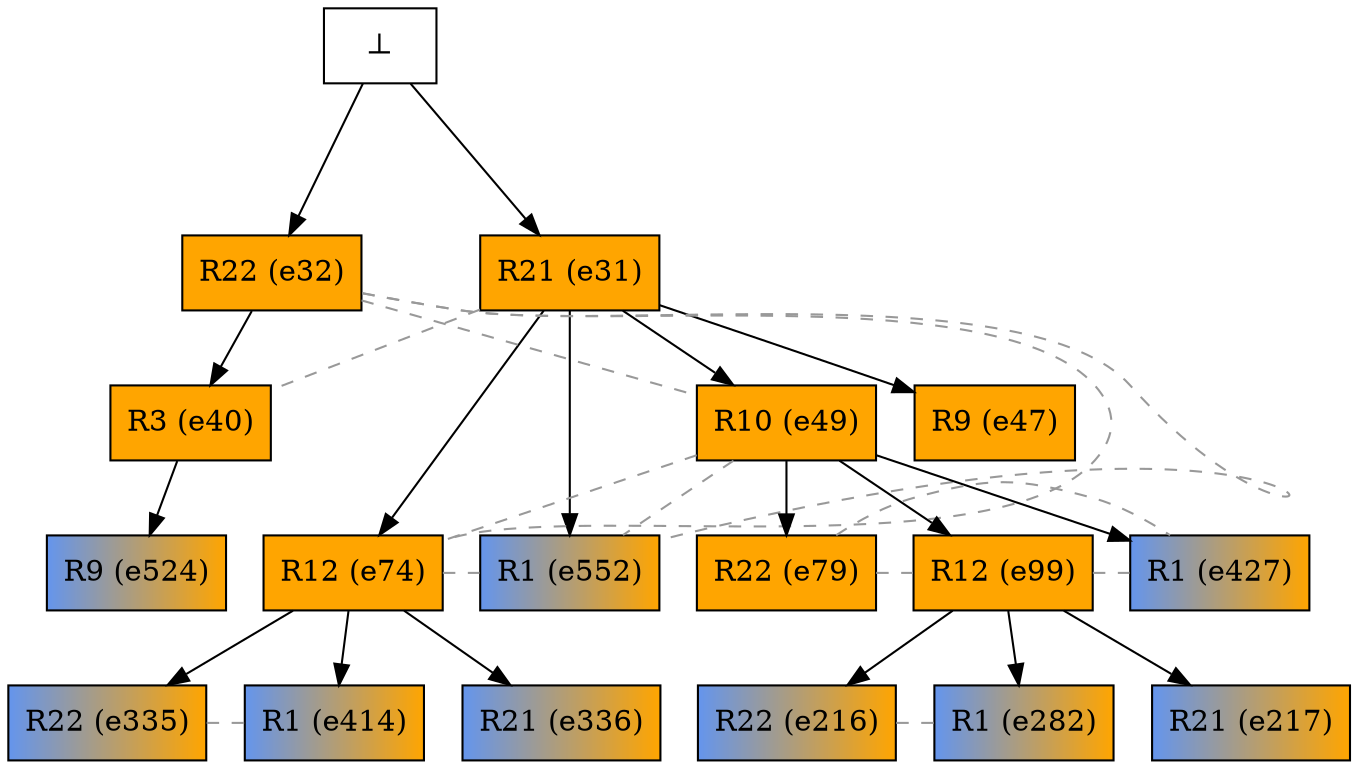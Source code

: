 digraph test {

//conflicts
  e31 -> e40 [arrowhead=none color=gray60 style=dashed constraint=false];
  e32 -> e49 [arrowhead=none color=gray60 style=dashed constraint=false];
  e32 -> e74 [arrowhead=none color=gray60 style=dashed constraint=false];
  e32 -> e552 [arrowhead=none color=gray60 style=dashed constraint=false];
  e49 -> e74 [arrowhead=none color=gray60 style=dashed constraint=false];
  e49 -> e552 [arrowhead=none color=gray60 style=dashed constraint=false];
  e74 -> e552 [arrowhead=none color=gray60 style=dashed constraint=false];
  e79 -> e99 [arrowhead=none color=gray60 style=dashed constraint=false];
  e79 -> e427 [arrowhead=none color=gray60 style=dashed constraint=false];
  e99 -> e427 [arrowhead=none color=gray60 style=dashed constraint=false];
  e216 -> e282 [arrowhead=none color=gray60 style=dashed constraint=false];
  e335 -> e414 [arrowhead=none color=gray60 style=dashed constraint=false];

  e31 -> e47 [minlen=1];
  e49 -> e79 [minlen=1];
  e31 -> e49 [minlen=1];
  e99 -> e216 [minlen=1];
  e49 -> e99 [minlen=1];
  e99 -> e217 [minlen=1];
  e99 -> e282 [minlen=1];
  e74 -> e335 [minlen=1];
  e31 -> e74 [minlen=2];
  e74 -> e336 [minlen=1];
  e74 -> e414 [minlen=1];
  e49 -> e427 [minlen=1];
  e40 -> e524 [minlen=1];
  e32 -> e40 [minlen=1];
  e31 -> e552 [minlen=2];
  e0 -> e31 [minlen=2];
  e0 -> e32 [minlen=2];

  e31 [color="black" fillcolor="orange:orange" label="R21 (e31)" shape=box style=filled];
  e32 [color="black" fillcolor="orange:orange" label="R22 (e32)" shape=box style=filled];
  e40 [color="black" fillcolor="orange:orange" label="R3 (e40)" shape=box style=filled];
  e47 [color="black" fillcolor="orange:orange" label="R9 (e47)" shape=box style=filled];
  e49 [color="black" fillcolor="orange:orange" label="R10 (e49)" shape=box style=filled];
  e74 [color="black" fillcolor="orange:orange" label="R12 (e74)" shape=box style=filled];
  e79 [color="black" fillcolor="orange:orange" label="R22 (e79)" shape=box style=filled];
  e99 [color="black" fillcolor="orange:orange" label="R12 (e99)" shape=box style=filled];
  e216 [color="black" fillcolor="cornflowerblue:orange" label="R22 (e216)" shape=box style=filled];
  e217 [color="black" fillcolor="cornflowerblue:orange" label="R21 (e217)" shape=box style=filled];
  e282 [color="black" fillcolor="cornflowerblue:orange" label="R1 (e282)" shape=box style=filled];
  e335 [color="black" fillcolor="cornflowerblue:orange" label="R22 (e335)" shape=box style=filled];
  e336 [color="black" fillcolor="cornflowerblue:orange" label="R21 (e336)" shape=box style=filled];
  e414 [color="black" fillcolor="cornflowerblue:orange" label="R1 (e414)" shape=box style=filled];
  e427 [color="black" fillcolor="cornflowerblue:orange" label="R1 (e427)" shape=box style=filled];
  e524 [color="black" fillcolor="cornflowerblue:orange" label="R9 (e524)" shape=box style=filled];
  e552 [color="black" fillcolor="cornflowerblue:orange" label="R1 (e552)" shape=box style=filled];
  e0 [fillcolor="white" label="⊥" shape=box style=filled];
}
